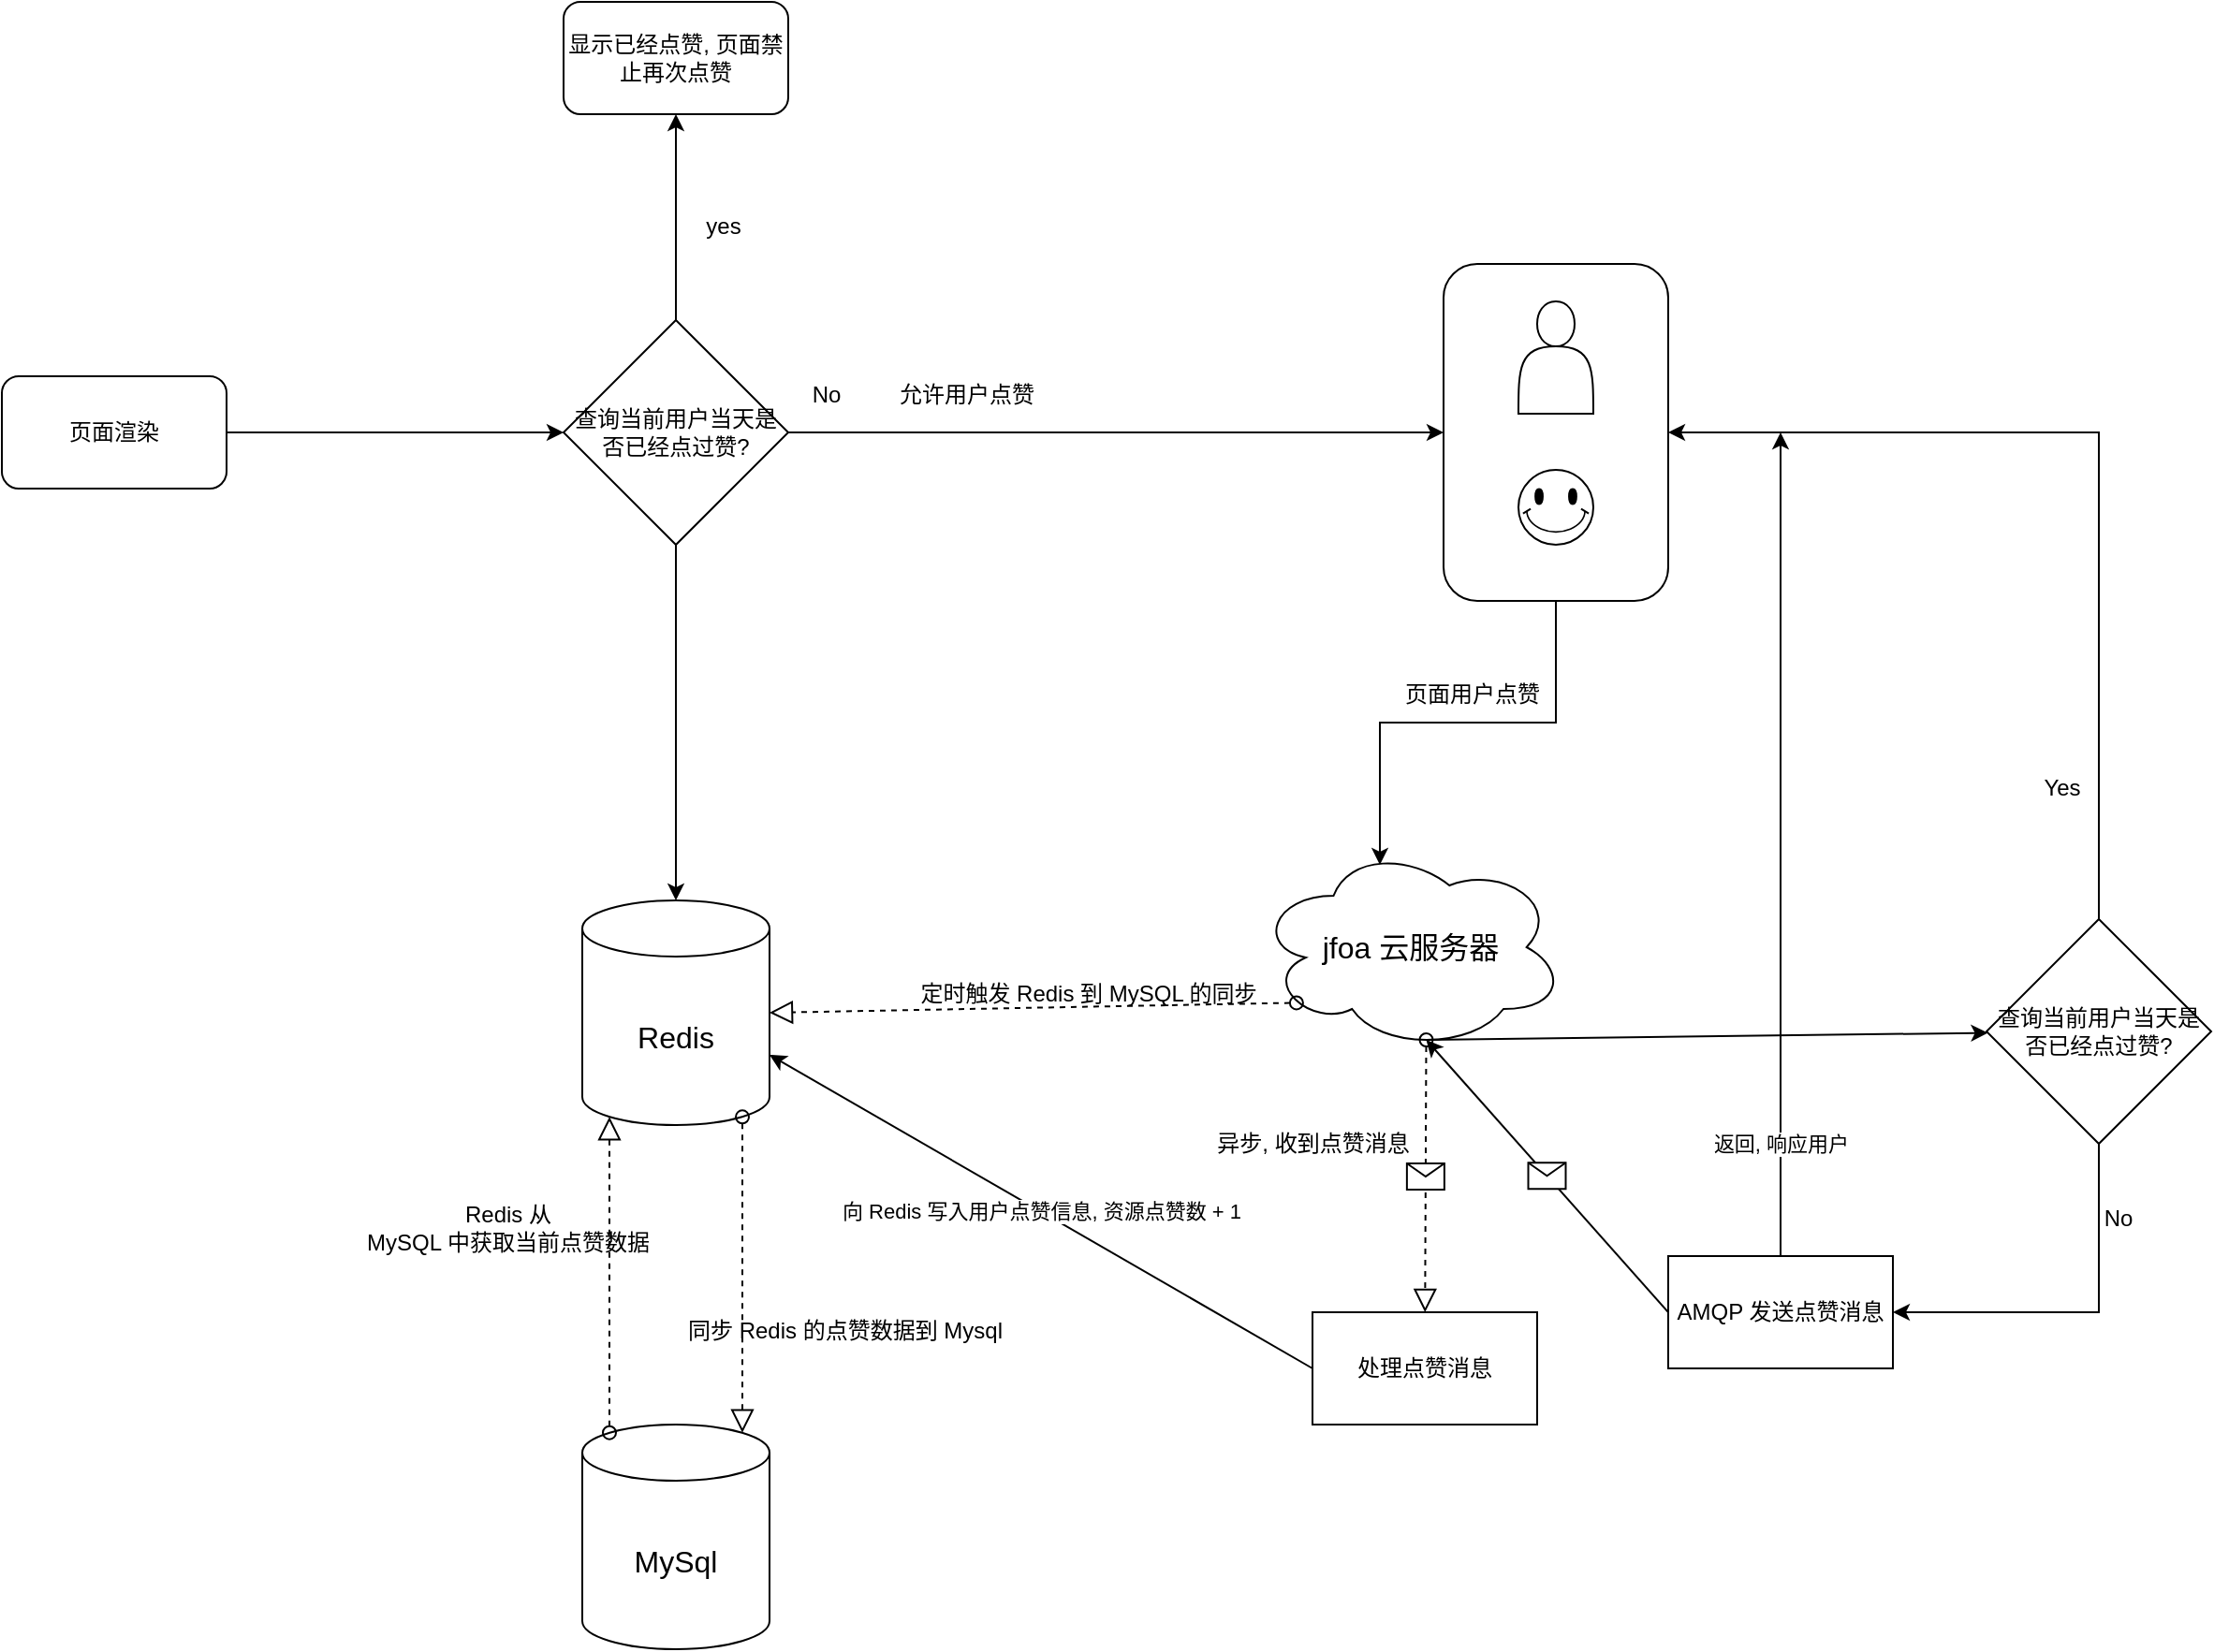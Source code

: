 <mxfile version="13.9.3" type="github">
  <diagram id="kgpKYQtTHZ0yAKxKKP6v" name="Page-1">
    <mxGraphModel dx="1673" dy="848" grid="1" gridSize="10" guides="1" tooltips="1" connect="1" arrows="1" fold="1" page="1" pageScale="1" pageWidth="3300" pageHeight="4681" math="0" shadow="0">
      <root>
        <mxCell id="0" />
        <mxCell id="1" parent="0" />
        <mxCell id="LGdV62sBLi4SbAePNqGO-37" style="edgeStyle=orthogonalEdgeStyle;rounded=0;orthogonalLoop=1;jettySize=auto;html=1;exitX=0.5;exitY=1;exitDx=0;exitDy=0;entryX=0.4;entryY=0.1;entryDx=0;entryDy=0;entryPerimeter=0;" edge="1" parent="1" source="LGdV62sBLi4SbAePNqGO-1" target="LGdV62sBLi4SbAePNqGO-7">
          <mxGeometry relative="1" as="geometry" />
        </mxCell>
        <mxCell id="LGdV62sBLi4SbAePNqGO-1" value="" style="rounded=1;whiteSpace=wrap;html=1;" vertex="1" parent="1">
          <mxGeometry x="790" y="510" width="120" height="180" as="geometry" />
        </mxCell>
        <mxCell id="LGdV62sBLi4SbAePNqGO-2" value="" style="shape=actor;whiteSpace=wrap;html=1;" vertex="1" parent="1">
          <mxGeometry x="830" y="530" width="40" height="60" as="geometry" />
        </mxCell>
        <mxCell id="LGdV62sBLi4SbAePNqGO-3" value="" style="verticalLabelPosition=bottom;verticalAlign=top;html=1;shape=mxgraph.basic.smiley" vertex="1" parent="1">
          <mxGeometry x="830" y="620" width="40" height="40" as="geometry" />
        </mxCell>
        <mxCell id="LGdV62sBLi4SbAePNqGO-6" value="页面用户点赞" style="text;html=1;align=center;verticalAlign=middle;resizable=0;points=[];autosize=1;" vertex="1" parent="1">
          <mxGeometry x="760" y="730" width="90" height="20" as="geometry" />
        </mxCell>
        <mxCell id="LGdV62sBLi4SbAePNqGO-7" value="&lt;font size=&quot;3&quot;&gt;jfoa 云服务器&lt;/font&gt;" style="ellipse;shape=cloud;whiteSpace=wrap;html=1;" vertex="1" parent="1">
          <mxGeometry x="690" y="820" width="165" height="110" as="geometry" />
        </mxCell>
        <mxCell id="LGdV62sBLi4SbAePNqGO-8" value="&lt;font size=&quot;3&quot;&gt;Redis&lt;/font&gt;" style="shape=cylinder3;whiteSpace=wrap;html=1;boundedLbl=1;backgroundOutline=1;size=15;" vertex="1" parent="1">
          <mxGeometry x="330" y="850" width="100" height="120" as="geometry" />
        </mxCell>
        <mxCell id="LGdV62sBLi4SbAePNqGO-9" value="" style="endArrow=classic;html=1;exitX=0.55;exitY=0.95;exitDx=0;exitDy=0;exitPerimeter=0;" edge="1" parent="1" source="LGdV62sBLi4SbAePNqGO-7" target="LGdV62sBLi4SbAePNqGO-11">
          <mxGeometry width="50" height="50" relative="1" as="geometry">
            <mxPoint x="1600" y="440" as="sourcePoint" />
            <mxPoint x="1650" y="390" as="targetPoint" />
          </mxGeometry>
        </mxCell>
        <mxCell id="LGdV62sBLi4SbAePNqGO-30" style="edgeStyle=orthogonalEdgeStyle;rounded=0;orthogonalLoop=1;jettySize=auto;html=1;exitX=0.5;exitY=1;exitDx=0;exitDy=0;entryX=1;entryY=0.5;entryDx=0;entryDy=0;" edge="1" parent="1" source="LGdV62sBLi4SbAePNqGO-11" target="LGdV62sBLi4SbAePNqGO-29">
          <mxGeometry relative="1" as="geometry" />
        </mxCell>
        <mxCell id="LGdV62sBLi4SbAePNqGO-38" style="edgeStyle=orthogonalEdgeStyle;rounded=0;orthogonalLoop=1;jettySize=auto;html=1;exitX=0.5;exitY=0;exitDx=0;exitDy=0;entryX=1;entryY=0.5;entryDx=0;entryDy=0;" edge="1" parent="1" source="LGdV62sBLi4SbAePNqGO-11" target="LGdV62sBLi4SbAePNqGO-1">
          <mxGeometry relative="1" as="geometry" />
        </mxCell>
        <mxCell id="LGdV62sBLi4SbAePNqGO-11" value="查询当前用户当天是否已经点过赞?" style="rhombus;whiteSpace=wrap;html=1;" vertex="1" parent="1">
          <mxGeometry x="1080" y="860" width="120" height="120" as="geometry" />
        </mxCell>
        <mxCell id="LGdV62sBLi4SbAePNqGO-16" style="edgeStyle=orthogonalEdgeStyle;rounded=0;orthogonalLoop=1;jettySize=auto;html=1;exitX=1;exitY=0.5;exitDx=0;exitDy=0;" edge="1" parent="1" source="LGdV62sBLi4SbAePNqGO-13" target="LGdV62sBLi4SbAePNqGO-15">
          <mxGeometry relative="1" as="geometry" />
        </mxCell>
        <mxCell id="LGdV62sBLi4SbAePNqGO-13" value="页面渲染" style="rounded=1;whiteSpace=wrap;html=1;" vertex="1" parent="1">
          <mxGeometry x="20" y="570" width="120" height="60" as="geometry" />
        </mxCell>
        <mxCell id="LGdV62sBLi4SbAePNqGO-17" style="edgeStyle=orthogonalEdgeStyle;rounded=0;orthogonalLoop=1;jettySize=auto;html=1;exitX=1;exitY=0.5;exitDx=0;exitDy=0;entryX=0;entryY=0.5;entryDx=0;entryDy=0;" edge="1" parent="1" source="LGdV62sBLi4SbAePNqGO-15" target="LGdV62sBLi4SbAePNqGO-1">
          <mxGeometry relative="1" as="geometry" />
        </mxCell>
        <mxCell id="LGdV62sBLi4SbAePNqGO-32" style="edgeStyle=orthogonalEdgeStyle;rounded=0;orthogonalLoop=1;jettySize=auto;html=1;exitX=0.5;exitY=0;exitDx=0;exitDy=0;entryX=0.5;entryY=1;entryDx=0;entryDy=0;" edge="1" parent="1" source="LGdV62sBLi4SbAePNqGO-15" target="LGdV62sBLi4SbAePNqGO-20">
          <mxGeometry relative="1" as="geometry" />
        </mxCell>
        <mxCell id="LGdV62sBLi4SbAePNqGO-33" style="edgeStyle=orthogonalEdgeStyle;rounded=0;orthogonalLoop=1;jettySize=auto;html=1;exitX=0.5;exitY=1;exitDx=0;exitDy=0;" edge="1" parent="1" source="LGdV62sBLi4SbAePNqGO-15" target="LGdV62sBLi4SbAePNqGO-8">
          <mxGeometry relative="1" as="geometry" />
        </mxCell>
        <mxCell id="LGdV62sBLi4SbAePNqGO-15" value="查询当前用户当天是否已经点过赞?" style="rhombus;whiteSpace=wrap;html=1;" vertex="1" parent="1">
          <mxGeometry x="320" y="540" width="120" height="120" as="geometry" />
        </mxCell>
        <mxCell id="LGdV62sBLi4SbAePNqGO-18" value="允许用户点赞" style="text;html=1;align=center;verticalAlign=middle;resizable=0;points=[];autosize=1;" vertex="1" parent="1">
          <mxGeometry x="490" y="570" width="90" height="20" as="geometry" />
        </mxCell>
        <mxCell id="LGdV62sBLi4SbAePNqGO-20" value="显示已经点赞, 页面禁止再次点赞" style="rounded=1;whiteSpace=wrap;html=1;" vertex="1" parent="1">
          <mxGeometry x="320" y="370" width="120" height="60" as="geometry" />
        </mxCell>
        <mxCell id="LGdV62sBLi4SbAePNqGO-22" value="yes" style="text;html=1;align=center;verticalAlign=middle;resizable=0;points=[];autosize=1;" vertex="1" parent="1">
          <mxGeometry x="390" y="480" width="30" height="20" as="geometry" />
        </mxCell>
        <mxCell id="LGdV62sBLi4SbAePNqGO-23" value="No" style="text;html=1;align=center;verticalAlign=middle;resizable=0;points=[];autosize=1;" vertex="1" parent="1">
          <mxGeometry x="445" y="570" width="30" height="20" as="geometry" />
        </mxCell>
        <mxCell id="LGdV62sBLi4SbAePNqGO-28" value="Yes" style="text;html=1;align=center;verticalAlign=middle;resizable=0;points=[];autosize=1;" vertex="1" parent="1">
          <mxGeometry x="1100" y="780" width="40" height="20" as="geometry" />
        </mxCell>
        <mxCell id="LGdV62sBLi4SbAePNqGO-29" value="AMQP 发送点赞消息" style="rounded=0;whiteSpace=wrap;html=1;" vertex="1" parent="1">
          <mxGeometry x="910" y="1040" width="120" height="60" as="geometry" />
        </mxCell>
        <mxCell id="LGdV62sBLi4SbAePNqGO-34" value="" style="endArrow=classic;html=1;exitX=0;exitY=0.5;exitDx=0;exitDy=0;entryX=0.55;entryY=0.95;entryDx=0;entryDy=0;entryPerimeter=0;" edge="1" parent="1" source="LGdV62sBLi4SbAePNqGO-29" target="LGdV62sBLi4SbAePNqGO-7">
          <mxGeometry relative="1" as="geometry">
            <mxPoint x="870" y="1060" as="sourcePoint" />
            <mxPoint x="1250" y="1090" as="targetPoint" />
          </mxGeometry>
        </mxCell>
        <mxCell id="LGdV62sBLi4SbAePNqGO-35" value="" style="shape=message;html=1;outlineConnect=0;" vertex="1" parent="LGdV62sBLi4SbAePNqGO-34">
          <mxGeometry width="20" height="14" relative="1" as="geometry">
            <mxPoint x="-10" y="-7" as="offset" />
          </mxGeometry>
        </mxCell>
        <mxCell id="LGdV62sBLi4SbAePNqGO-39" value="No" style="text;html=1;align=center;verticalAlign=middle;resizable=0;points=[];autosize=1;" vertex="1" parent="1">
          <mxGeometry x="1135" y="1010" width="30" height="20" as="geometry" />
        </mxCell>
        <mxCell id="LGdV62sBLi4SbAePNqGO-41" value="处理点赞消息" style="rounded=0;whiteSpace=wrap;html=1;" vertex="1" parent="1">
          <mxGeometry x="720" y="1070" width="120" height="60" as="geometry" />
        </mxCell>
        <mxCell id="LGdV62sBLi4SbAePNqGO-42" value="" style="endArrow=classic;html=1;exitX=0.5;exitY=0;exitDx=0;exitDy=0;" edge="1" parent="1" source="LGdV62sBLi4SbAePNqGO-29">
          <mxGeometry relative="1" as="geometry">
            <mxPoint x="730" y="780" as="sourcePoint" />
            <mxPoint x="970" y="600" as="targetPoint" />
          </mxGeometry>
        </mxCell>
        <mxCell id="LGdV62sBLi4SbAePNqGO-43" value="返回, 响应用户" style="edgeLabel;resizable=0;html=1;align=center;verticalAlign=middle;" connectable="0" vertex="1" parent="LGdV62sBLi4SbAePNqGO-42">
          <mxGeometry relative="1" as="geometry">
            <mxPoint y="160" as="offset" />
          </mxGeometry>
        </mxCell>
        <mxCell id="LGdV62sBLi4SbAePNqGO-46" value="" style="startArrow=oval;startFill=0;startSize=7;endArrow=block;endFill=0;endSize=10;dashed=1;html=1;exitX=0.55;exitY=0.95;exitDx=0;exitDy=0;exitPerimeter=0;" edge="1" parent="1" source="LGdV62sBLi4SbAePNqGO-7" target="LGdV62sBLi4SbAePNqGO-41">
          <mxGeometry relative="1" as="geometry">
            <mxPoint x="780" y="930" as="sourcePoint" />
            <mxPoint x="780" y="1019.5" as="targetPoint" />
          </mxGeometry>
        </mxCell>
        <mxCell id="LGdV62sBLi4SbAePNqGO-47" value="" style="shape=message;html=1;outlineConnect=0;" vertex="1" parent="LGdV62sBLi4SbAePNqGO-46">
          <mxGeometry width="20" height="14" relative="1" as="geometry">
            <mxPoint x="-10" y="-7" as="offset" />
          </mxGeometry>
        </mxCell>
        <mxCell id="LGdV62sBLi4SbAePNqGO-48" value="异步, 收到点赞消息" style="text;html=1;align=center;verticalAlign=middle;resizable=0;points=[];autosize=1;" vertex="1" parent="1">
          <mxGeometry x="660" y="970" width="120" height="20" as="geometry" />
        </mxCell>
        <mxCell id="LGdV62sBLi4SbAePNqGO-50" value="" style="endArrow=classic;html=1;exitX=0;exitY=0.5;exitDx=0;exitDy=0;entryX=1;entryY=0;entryDx=0;entryDy=82.5;entryPerimeter=0;" edge="1" parent="1" source="LGdV62sBLi4SbAePNqGO-41" target="LGdV62sBLi4SbAePNqGO-8">
          <mxGeometry relative="1" as="geometry">
            <mxPoint x="550" y="1069" as="sourcePoint" />
            <mxPoint x="650" y="1069" as="targetPoint" />
          </mxGeometry>
        </mxCell>
        <mxCell id="LGdV62sBLi4SbAePNqGO-51" value="向 Redis 写入用户点赞信息, 资源点赞数 + 1" style="edgeLabel;resizable=0;html=1;align=center;verticalAlign=middle;" connectable="0" vertex="1" parent="LGdV62sBLi4SbAePNqGO-50">
          <mxGeometry relative="1" as="geometry" />
        </mxCell>
        <mxCell id="LGdV62sBLi4SbAePNqGO-52" value="&lt;font size=&quot;3&quot;&gt;MySql&lt;/font&gt;" style="shape=cylinder3;whiteSpace=wrap;html=1;boundedLbl=1;backgroundOutline=1;size=15;" vertex="1" parent="1">
          <mxGeometry x="330" y="1130" width="100" height="120" as="geometry" />
        </mxCell>
        <mxCell id="LGdV62sBLi4SbAePNqGO-53" value="" style="startArrow=oval;startFill=0;startSize=7;endArrow=block;endFill=0;endSize=10;dashed=1;html=1;exitX=0.855;exitY=1;exitDx=0;exitDy=-4.35;exitPerimeter=0;entryX=0.855;entryY=0;entryDx=0;entryDy=4.35;entryPerimeter=0;" edge="1" parent="1" source="LGdV62sBLi4SbAePNqGO-8" target="LGdV62sBLi4SbAePNqGO-52">
          <mxGeometry width="100" relative="1" as="geometry">
            <mxPoint x="570" y="980" as="sourcePoint" />
            <mxPoint x="670" y="980" as="targetPoint" />
          </mxGeometry>
        </mxCell>
        <mxCell id="LGdV62sBLi4SbAePNqGO-54" value="同步 Redis 的点赞数据到 Mysql" style="text;html=1;align=center;verticalAlign=middle;resizable=0;points=[];autosize=1;" vertex="1" parent="1">
          <mxGeometry x="380" y="1070" width="180" height="20" as="geometry" />
        </mxCell>
        <mxCell id="LGdV62sBLi4SbAePNqGO-56" value="" style="startArrow=oval;startFill=0;startSize=7;endArrow=block;endFill=0;endSize=10;dashed=1;html=1;exitX=0.13;exitY=0.77;exitDx=0;exitDy=0;exitPerimeter=0;entryX=1;entryY=0.5;entryDx=0;entryDy=0;entryPerimeter=0;" edge="1" parent="1" source="LGdV62sBLi4SbAePNqGO-7" target="LGdV62sBLi4SbAePNqGO-8">
          <mxGeometry width="100" relative="1" as="geometry">
            <mxPoint x="570" y="980" as="sourcePoint" />
            <mxPoint x="670" y="980" as="targetPoint" />
          </mxGeometry>
        </mxCell>
        <mxCell id="LGdV62sBLi4SbAePNqGO-57" value="定时触发 Redis 到 MySQL 的同步" style="text;html=1;align=center;verticalAlign=middle;resizable=0;points=[];autosize=1;" vertex="1" parent="1">
          <mxGeometry x="500" y="890" width="200" height="20" as="geometry" />
        </mxCell>
        <mxCell id="LGdV62sBLi4SbAePNqGO-58" value="" style="startArrow=oval;startFill=0;startSize=7;endArrow=block;endFill=0;endSize=10;dashed=1;html=1;exitX=0.145;exitY=0;exitDx=0;exitDy=4.35;exitPerimeter=0;entryX=0.145;entryY=1;entryDx=0;entryDy=-4.35;entryPerimeter=0;" edge="1" parent="1" source="LGdV62sBLi4SbAePNqGO-52" target="LGdV62sBLi4SbAePNqGO-8">
          <mxGeometry width="100" relative="1" as="geometry">
            <mxPoint x="570" y="980" as="sourcePoint" />
            <mxPoint x="670" y="980" as="targetPoint" />
          </mxGeometry>
        </mxCell>
        <mxCell id="LGdV62sBLi4SbAePNqGO-59" value="Redis 从&lt;br&gt;MySQL 中获取当前点赞数据" style="text;html=1;align=center;verticalAlign=middle;resizable=0;points=[];autosize=1;" vertex="1" parent="1">
          <mxGeometry x="205" y="1010" width="170" height="30" as="geometry" />
        </mxCell>
      </root>
    </mxGraphModel>
  </diagram>
</mxfile>
